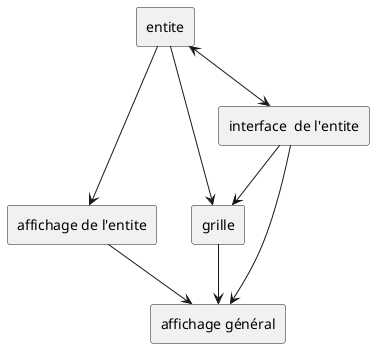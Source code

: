 @startuml{

rectangle entite[
    entite
]

rectangle grille[
    grille
]

rectangle aff_entite [
    affichage de l'entite
]

rectangle i_entite [
    interface  de l'entite
]

rectangle aff_grille[
    affichage général
]





grille --> aff_grille
entite --> grille
entite --> aff_entite
aff_entite --> aff_grille
entite <--> i_entite
i_entite --> aff_grille
i_entite --> grille

@enduml
}
